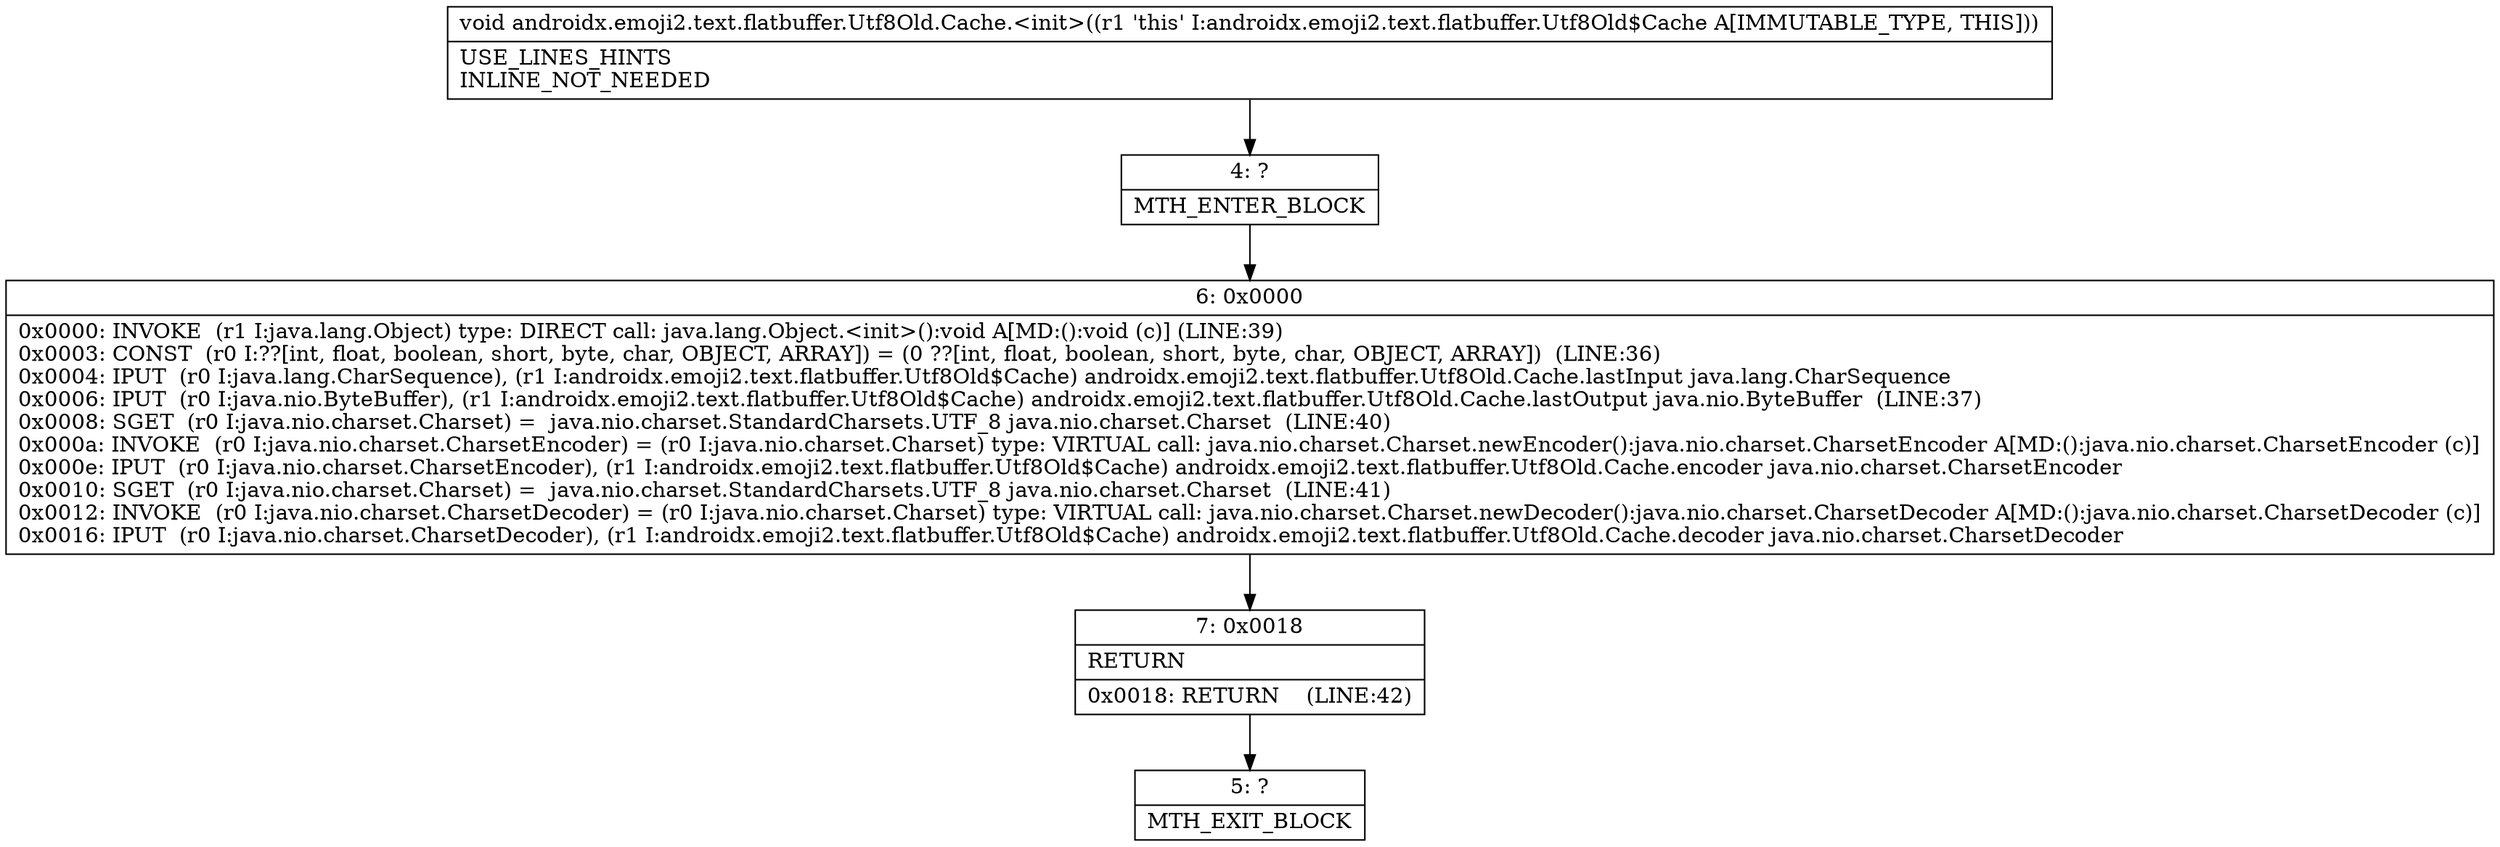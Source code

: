 digraph "CFG forandroidx.emoji2.text.flatbuffer.Utf8Old.Cache.\<init\>()V" {
Node_4 [shape=record,label="{4\:\ ?|MTH_ENTER_BLOCK\l}"];
Node_6 [shape=record,label="{6\:\ 0x0000|0x0000: INVOKE  (r1 I:java.lang.Object) type: DIRECT call: java.lang.Object.\<init\>():void A[MD:():void (c)] (LINE:39)\l0x0003: CONST  (r0 I:??[int, float, boolean, short, byte, char, OBJECT, ARRAY]) = (0 ??[int, float, boolean, short, byte, char, OBJECT, ARRAY])  (LINE:36)\l0x0004: IPUT  (r0 I:java.lang.CharSequence), (r1 I:androidx.emoji2.text.flatbuffer.Utf8Old$Cache) androidx.emoji2.text.flatbuffer.Utf8Old.Cache.lastInput java.lang.CharSequence \l0x0006: IPUT  (r0 I:java.nio.ByteBuffer), (r1 I:androidx.emoji2.text.flatbuffer.Utf8Old$Cache) androidx.emoji2.text.flatbuffer.Utf8Old.Cache.lastOutput java.nio.ByteBuffer  (LINE:37)\l0x0008: SGET  (r0 I:java.nio.charset.Charset) =  java.nio.charset.StandardCharsets.UTF_8 java.nio.charset.Charset  (LINE:40)\l0x000a: INVOKE  (r0 I:java.nio.charset.CharsetEncoder) = (r0 I:java.nio.charset.Charset) type: VIRTUAL call: java.nio.charset.Charset.newEncoder():java.nio.charset.CharsetEncoder A[MD:():java.nio.charset.CharsetEncoder (c)]\l0x000e: IPUT  (r0 I:java.nio.charset.CharsetEncoder), (r1 I:androidx.emoji2.text.flatbuffer.Utf8Old$Cache) androidx.emoji2.text.flatbuffer.Utf8Old.Cache.encoder java.nio.charset.CharsetEncoder \l0x0010: SGET  (r0 I:java.nio.charset.Charset) =  java.nio.charset.StandardCharsets.UTF_8 java.nio.charset.Charset  (LINE:41)\l0x0012: INVOKE  (r0 I:java.nio.charset.CharsetDecoder) = (r0 I:java.nio.charset.Charset) type: VIRTUAL call: java.nio.charset.Charset.newDecoder():java.nio.charset.CharsetDecoder A[MD:():java.nio.charset.CharsetDecoder (c)]\l0x0016: IPUT  (r0 I:java.nio.charset.CharsetDecoder), (r1 I:androidx.emoji2.text.flatbuffer.Utf8Old$Cache) androidx.emoji2.text.flatbuffer.Utf8Old.Cache.decoder java.nio.charset.CharsetDecoder \l}"];
Node_7 [shape=record,label="{7\:\ 0x0018|RETURN\l|0x0018: RETURN    (LINE:42)\l}"];
Node_5 [shape=record,label="{5\:\ ?|MTH_EXIT_BLOCK\l}"];
MethodNode[shape=record,label="{void androidx.emoji2.text.flatbuffer.Utf8Old.Cache.\<init\>((r1 'this' I:androidx.emoji2.text.flatbuffer.Utf8Old$Cache A[IMMUTABLE_TYPE, THIS]))  | USE_LINES_HINTS\lINLINE_NOT_NEEDED\l}"];
MethodNode -> Node_4;Node_4 -> Node_6;
Node_6 -> Node_7;
Node_7 -> Node_5;
}

